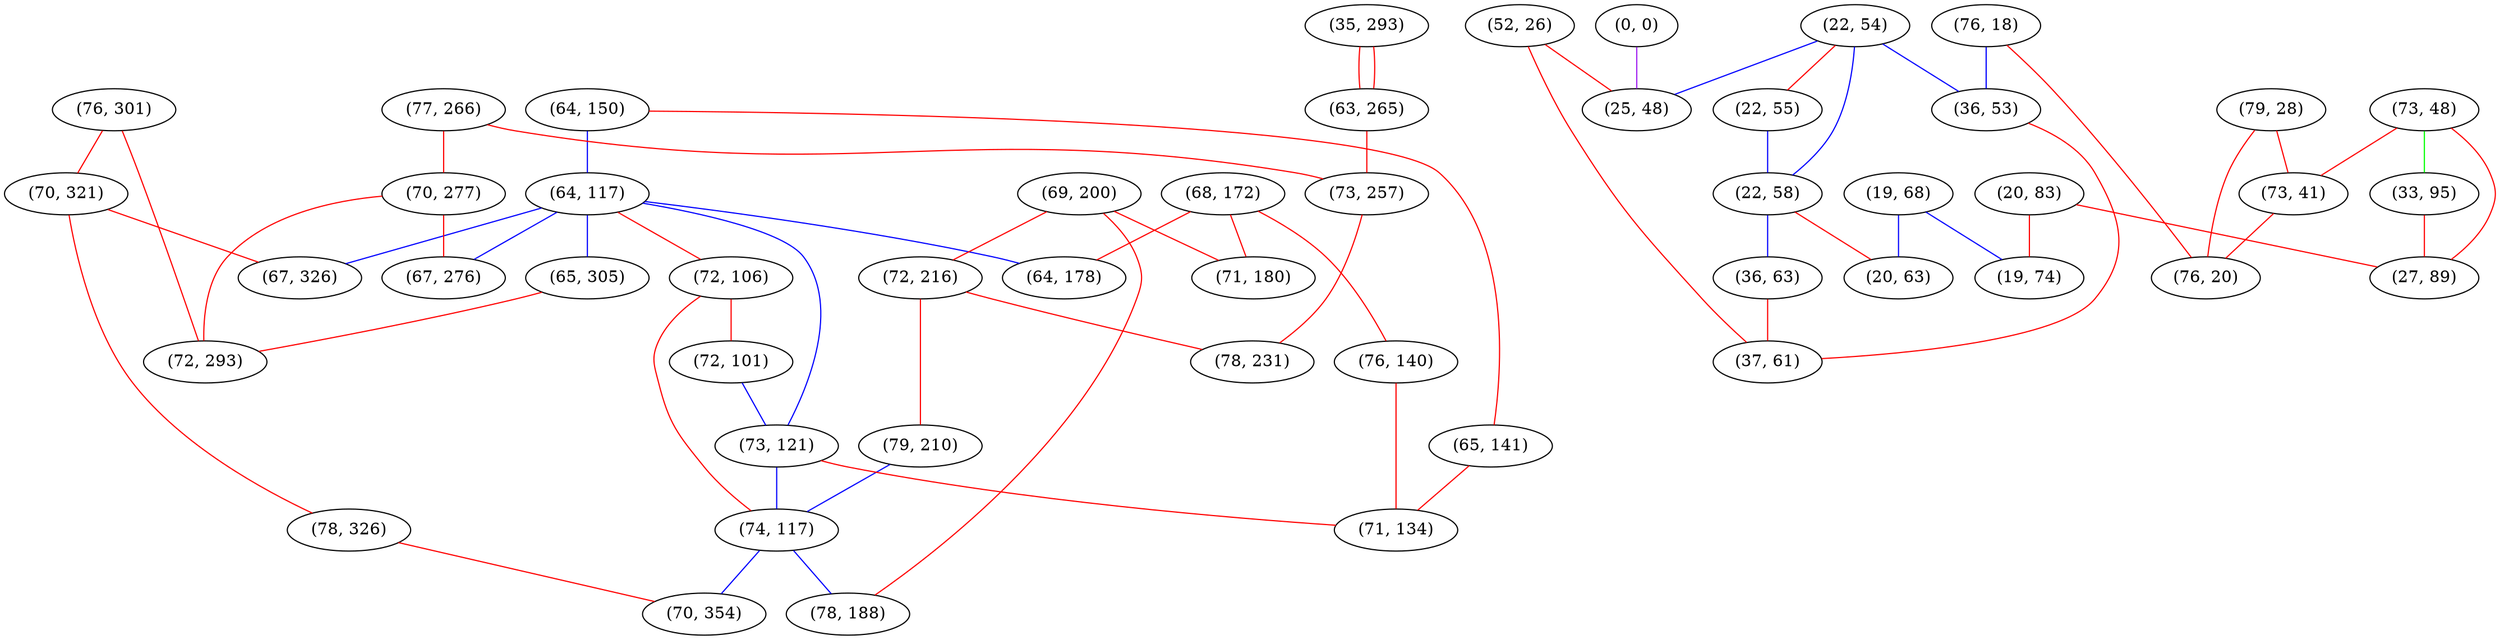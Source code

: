 graph "" {
"(64, 150)";
"(64, 117)";
"(22, 54)";
"(76, 301)";
"(65, 141)";
"(76, 18)";
"(20, 83)";
"(70, 321)";
"(77, 266)";
"(69, 200)";
"(35, 293)";
"(72, 216)";
"(22, 55)";
"(63, 265)";
"(22, 58)";
"(65, 305)";
"(72, 106)";
"(79, 28)";
"(73, 48)";
"(68, 172)";
"(79, 210)";
"(36, 53)";
"(72, 101)";
"(73, 121)";
"(33, 95)";
"(71, 180)";
"(52, 26)";
"(0, 0)";
"(73, 257)";
"(74, 117)";
"(19, 68)";
"(76, 140)";
"(78, 231)";
"(73, 41)";
"(70, 277)";
"(78, 326)";
"(36, 63)";
"(78, 188)";
"(25, 48)";
"(76, 20)";
"(20, 63)";
"(27, 89)";
"(67, 276)";
"(64, 178)";
"(37, 61)";
"(70, 354)";
"(67, 326)";
"(19, 74)";
"(72, 293)";
"(71, 134)";
"(64, 150)" -- "(65, 141)"  [color=red, key=0, weight=1];
"(64, 150)" -- "(64, 117)"  [color=blue, key=0, weight=3];
"(64, 117)" -- "(67, 276)"  [color=blue, key=0, weight=3];
"(64, 117)" -- "(72, 106)"  [color=red, key=0, weight=1];
"(64, 117)" -- "(65, 305)"  [color=blue, key=0, weight=3];
"(64, 117)" -- "(64, 178)"  [color=blue, key=0, weight=3];
"(64, 117)" -- "(67, 326)"  [color=blue, key=0, weight=3];
"(64, 117)" -- "(73, 121)"  [color=blue, key=0, weight=3];
"(22, 54)" -- "(36, 53)"  [color=blue, key=0, weight=3];
"(22, 54)" -- "(25, 48)"  [color=blue, key=0, weight=3];
"(22, 54)" -- "(22, 58)"  [color=blue, key=0, weight=3];
"(22, 54)" -- "(22, 55)"  [color=red, key=0, weight=1];
"(76, 301)" -- "(70, 321)"  [color=red, key=0, weight=1];
"(76, 301)" -- "(72, 293)"  [color=red, key=0, weight=1];
"(65, 141)" -- "(71, 134)"  [color=red, key=0, weight=1];
"(76, 18)" -- "(36, 53)"  [color=blue, key=0, weight=3];
"(76, 18)" -- "(76, 20)"  [color=red, key=0, weight=1];
"(20, 83)" -- "(19, 74)"  [color=red, key=0, weight=1];
"(20, 83)" -- "(27, 89)"  [color=red, key=0, weight=1];
"(70, 321)" -- "(67, 326)"  [color=red, key=0, weight=1];
"(70, 321)" -- "(78, 326)"  [color=red, key=0, weight=1];
"(77, 266)" -- "(73, 257)"  [color=red, key=0, weight=1];
"(77, 266)" -- "(70, 277)"  [color=red, key=0, weight=1];
"(69, 200)" -- "(71, 180)"  [color=red, key=0, weight=1];
"(69, 200)" -- "(78, 188)"  [color=red, key=0, weight=1];
"(69, 200)" -- "(72, 216)"  [color=red, key=0, weight=1];
"(35, 293)" -- "(63, 265)"  [color=red, key=0, weight=1];
"(35, 293)" -- "(63, 265)"  [color=red, key=1, weight=1];
"(72, 216)" -- "(78, 231)"  [color=red, key=0, weight=1];
"(72, 216)" -- "(79, 210)"  [color=red, key=0, weight=1];
"(22, 55)" -- "(22, 58)"  [color=blue, key=0, weight=3];
"(63, 265)" -- "(73, 257)"  [color=red, key=0, weight=1];
"(22, 58)" -- "(20, 63)"  [color=red, key=0, weight=1];
"(22, 58)" -- "(36, 63)"  [color=blue, key=0, weight=3];
"(65, 305)" -- "(72, 293)"  [color=red, key=0, weight=1];
"(72, 106)" -- "(72, 101)"  [color=red, key=0, weight=1];
"(72, 106)" -- "(74, 117)"  [color=red, key=0, weight=1];
"(79, 28)" -- "(76, 20)"  [color=red, key=0, weight=1];
"(79, 28)" -- "(73, 41)"  [color=red, key=0, weight=1];
"(73, 48)" -- "(27, 89)"  [color=red, key=0, weight=1];
"(73, 48)" -- "(73, 41)"  [color=red, key=0, weight=1];
"(73, 48)" -- "(33, 95)"  [color=green, key=0, weight=2];
"(68, 172)" -- "(71, 180)"  [color=red, key=0, weight=1];
"(68, 172)" -- "(76, 140)"  [color=red, key=0, weight=1];
"(68, 172)" -- "(64, 178)"  [color=red, key=0, weight=1];
"(79, 210)" -- "(74, 117)"  [color=blue, key=0, weight=3];
"(36, 53)" -- "(37, 61)"  [color=red, key=0, weight=1];
"(72, 101)" -- "(73, 121)"  [color=blue, key=0, weight=3];
"(73, 121)" -- "(71, 134)"  [color=red, key=0, weight=1];
"(73, 121)" -- "(74, 117)"  [color=blue, key=0, weight=3];
"(33, 95)" -- "(27, 89)"  [color=red, key=0, weight=1];
"(52, 26)" -- "(25, 48)"  [color=red, key=0, weight=1];
"(52, 26)" -- "(37, 61)"  [color=red, key=0, weight=1];
"(0, 0)" -- "(25, 48)"  [color=purple, key=0, weight=4];
"(73, 257)" -- "(78, 231)"  [color=red, key=0, weight=1];
"(74, 117)" -- "(78, 188)"  [color=blue, key=0, weight=3];
"(74, 117)" -- "(70, 354)"  [color=blue, key=0, weight=3];
"(19, 68)" -- "(20, 63)"  [color=blue, key=0, weight=3];
"(19, 68)" -- "(19, 74)"  [color=blue, key=0, weight=3];
"(76, 140)" -- "(71, 134)"  [color=red, key=0, weight=1];
"(73, 41)" -- "(76, 20)"  [color=red, key=0, weight=1];
"(70, 277)" -- "(67, 276)"  [color=red, key=0, weight=1];
"(70, 277)" -- "(72, 293)"  [color=red, key=0, weight=1];
"(78, 326)" -- "(70, 354)"  [color=red, key=0, weight=1];
"(36, 63)" -- "(37, 61)"  [color=red, key=0, weight=1];
}
